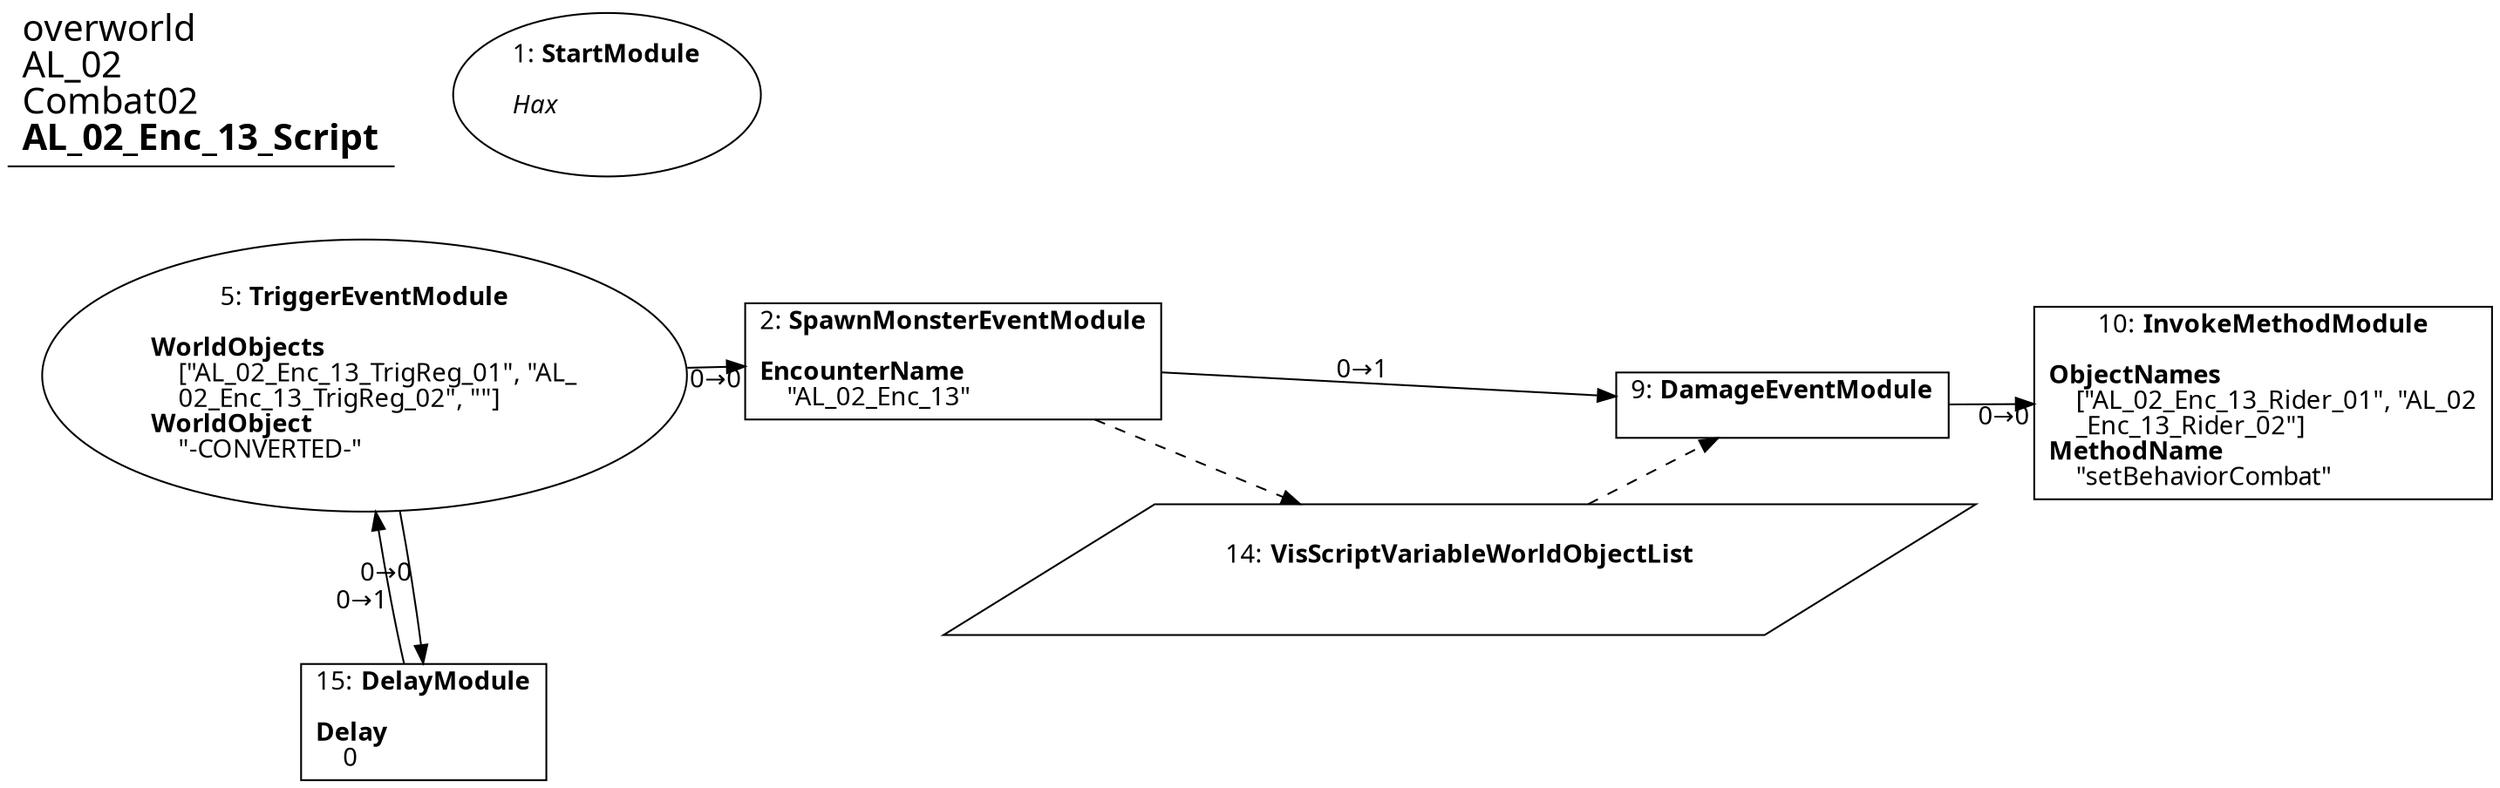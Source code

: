 digraph {
    layout = fdp;
    overlap = prism;
    sep = "+16";
    splines = spline;

    node [ shape = box ];

    graph [ fontname = "Segoe UI" ];
    node [ fontname = "Segoe UI" ];
    edge [ fontname = "Segoe UI" ];

    1 [ label = <1: <b>StartModule</b><br/><br/><i>Hax<br align="left"/></i><br align="left"/>> ];
    1 [ shape = oval ]
    1 [ pos = "-0.061000004,-0.23300001!" ];

    2 [ label = <2: <b>SpawnMonsterEventModule</b><br/><br/><b>EncounterName</b><br align="left"/>    &quot;AL_02_Enc_13&quot;<br align="left"/>> ];
    2 [ pos = "0.264,-0.40600002!" ];
    2 -> 9 [ label = "0→1" ];
    2 -> 14 [ style = dashed ];

    5 [ label = <5: <b>TriggerEventModule</b><br/><br/><b>WorldObjects</b><br align="left"/>    [&quot;AL_02_Enc_13_TrigReg_01&quot;, &quot;AL_<br align="left"/>    02_Enc_13_TrigReg_02&quot;, &quot;&quot;]<br align="left"/><b>WorldObject</b><br align="left"/>    &quot;-CONVERTED-&quot;<br align="left"/>> ];
    5 [ shape = oval ]
    5 [ pos = "-0.109000005,-0.41500002!" ];
    5 -> 2 [ label = "0→0" ];
    5 -> 15 [ label = "0→0" ];

    9 [ label = <9: <b>DamageEventModule</b><br/><br/>> ];
    9 [ pos = "0.79700005,-0.43400002!" ];
    9 -> 10 [ label = "0→0" ];
    14 -> 9 [ style = dashed ];

    10 [ label = <10: <b>InvokeMethodModule</b><br/><br/><b>ObjectNames</b><br align="left"/>    [&quot;AL_02_Enc_13_Rider_01&quot;, &quot;AL_02<br align="left"/>    _Enc_13_Rider_02&quot;]<br align="left"/><b>MethodName</b><br align="left"/>    &quot;setBehaviorCombat&quot;<br align="left"/>> ];
    10 [ pos = "1.103,-0.43300003!" ];

    14 [ label = <14: <b>VisScriptVariableWorldObjectList</b><br/><br/>> ];
    14 [ shape = parallelogram ]
    14 [ pos = "0.592,-0.53900003!" ];

    15 [ label = <15: <b>DelayModule</b><br/><br/><b>Delay</b><br align="left"/>    0<br align="left"/>> ];
    15 [ pos = "-0.07300001,-0.637!" ];
    15 -> 5 [ label = "0→1" ];

    title [ pos = "-0.11000001,-0.23200001!" ];
    title [ shape = underline ];
    title [ label = <<font point-size="20">overworld<br align="left"/>AL_02<br align="left"/>Combat02<br align="left"/><b>AL_02_Enc_13_Script</b><br align="left"/></font>> ];
}
